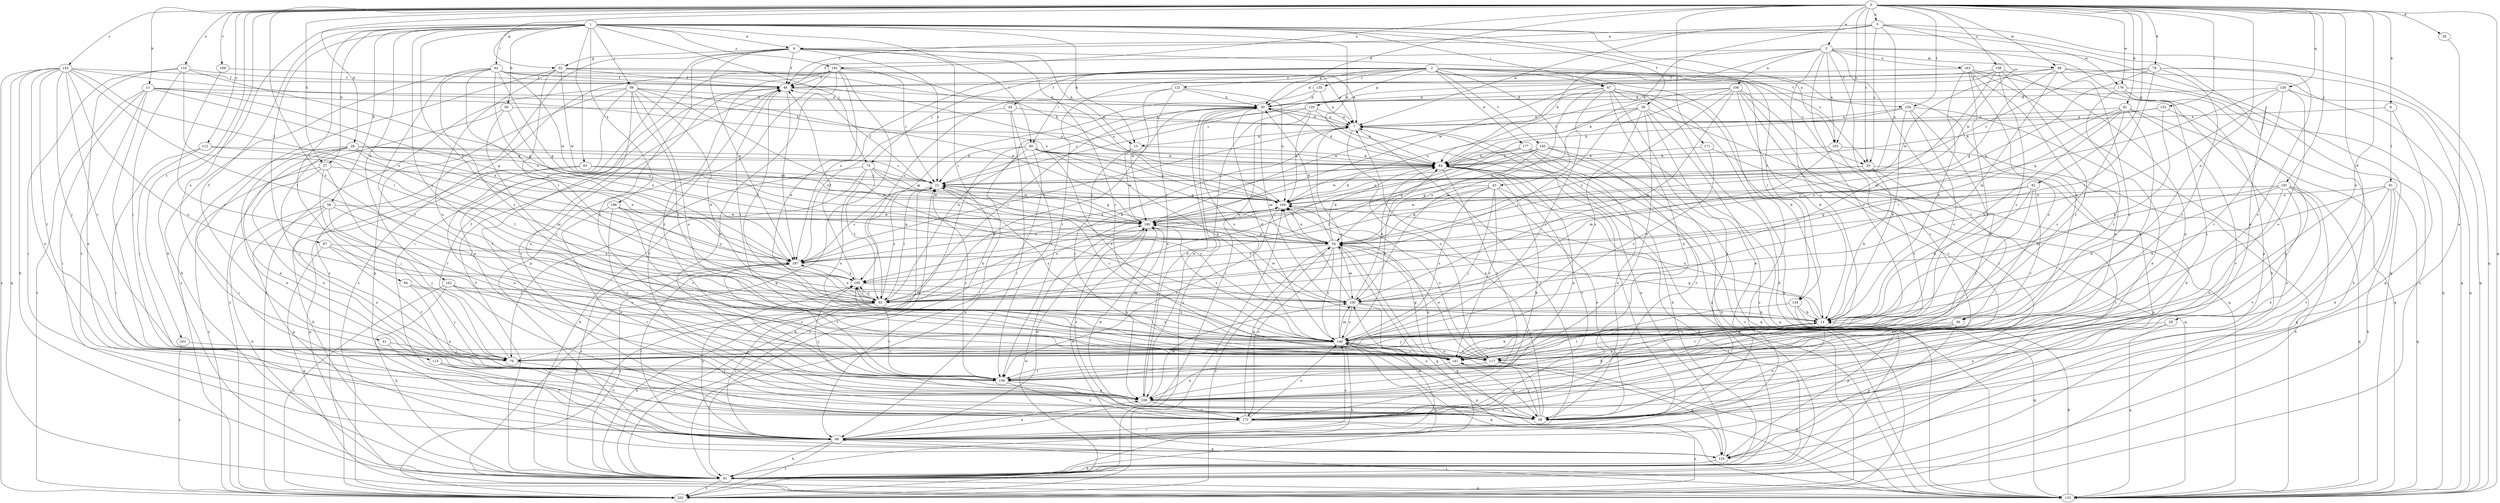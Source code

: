 strict digraph  {
0;
1;
2;
3;
5;
6;
7;
9;
11;
13;
14;
20;
22;
26;
28;
29;
30;
36;
38;
39;
41;
43;
44;
46;
52;
54;
57;
58;
60;
61;
62;
63;
64;
66;
67;
68;
75;
76;
78;
81;
82;
84;
87;
90;
91;
92;
96;
100;
103;
106;
108;
112;
113;
116;
117;
120;
121;
125;
130;
133;
134;
135;
140;
141;
143;
149;
152;
154;
156;
158;
162;
163;
164;
169;
171;
172;
176;
177;
180;
186;
187;
191;
192;
195;
201;
202;
0 -> 3  [label=a];
0 -> 5  [label=a];
0 -> 9  [label=b];
0 -> 11  [label=b];
0 -> 20  [label=c];
0 -> 26  [label=d];
0 -> 28  [label=d];
0 -> 29  [label=d];
0 -> 30  [label=d];
0 -> 36  [label=e];
0 -> 52  [label=g];
0 -> 57  [label=h];
0 -> 78  [label=k];
0 -> 81  [label=k];
0 -> 82  [label=k];
0 -> 96  [label=m];
0 -> 103  [label=n];
0 -> 112  [label=o];
0 -> 113  [label=o];
0 -> 116  [label=o];
0 -> 117  [label=o];
0 -> 130  [label=q];
0 -> 133  [label=q];
0 -> 143  [label=s];
0 -> 149  [label=s];
0 -> 152  [label=t];
0 -> 154  [label=t];
0 -> 158  [label=u];
0 -> 169  [label=v];
0 -> 171  [label=v];
0 -> 176  [label=w];
0 -> 191  [label=y];
0 -> 192  [label=y];
0 -> 201  [label=z];
1 -> 6  [label=a];
1 -> 13  [label=b];
1 -> 39  [label=f];
1 -> 41  [label=f];
1 -> 57  [label=h];
1 -> 58  [label=h];
1 -> 60  [label=h];
1 -> 61  [label=h];
1 -> 62  [label=i];
1 -> 63  [label=i];
1 -> 64  [label=i];
1 -> 66  [label=i];
1 -> 67  [label=i];
1 -> 75  [label=j];
1 -> 84  [label=k];
1 -> 87  [label=l];
1 -> 90  [label=l];
1 -> 103  [label=n];
1 -> 134  [label=r];
1 -> 149  [label=s];
1 -> 162  [label=u];
1 -> 176  [label=w];
1 -> 186  [label=x];
1 -> 192  [label=y];
1 -> 195  [label=y];
2 -> 20  [label=c];
2 -> 30  [label=d];
2 -> 36  [label=e];
2 -> 43  [label=f];
2 -> 44  [label=f];
2 -> 67  [label=i];
2 -> 68  [label=i];
2 -> 75  [label=j];
2 -> 90  [label=l];
2 -> 120  [label=p];
2 -> 121  [label=p];
2 -> 134  [label=r];
2 -> 135  [label=r];
2 -> 140  [label=r];
2 -> 154  [label=t];
2 -> 156  [label=t];
2 -> 177  [label=w];
2 -> 187  [label=x];
3 -> 46  [label=f];
3 -> 76  [label=j];
3 -> 84  [label=k];
3 -> 96  [label=m];
3 -> 103  [label=n];
3 -> 106  [label=n];
3 -> 125  [label=p];
3 -> 133  [label=q];
3 -> 149  [label=s];
3 -> 156  [label=t];
3 -> 163  [label=u];
3 -> 172  [label=v];
3 -> 180  [label=w];
5 -> 6  [label=a];
5 -> 7  [label=a];
5 -> 20  [label=c];
5 -> 38  [label=e];
5 -> 46  [label=f];
5 -> 84  [label=k];
5 -> 133  [label=q];
5 -> 164  [label=u];
5 -> 180  [label=w];
6 -> 13  [label=b];
6 -> 20  [label=c];
6 -> 22  [label=c];
6 -> 46  [label=f];
6 -> 52  [label=g];
6 -> 61  [label=h];
6 -> 68  [label=i];
6 -> 141  [label=r];
6 -> 156  [label=t];
6 -> 187  [label=x];
6 -> 202  [label=z];
7 -> 13  [label=b];
7 -> 30  [label=d];
7 -> 61  [label=h];
7 -> 68  [label=i];
7 -> 117  [label=o];
7 -> 187  [label=x];
9 -> 7  [label=a];
9 -> 91  [label=l];
9 -> 125  [label=p];
11 -> 30  [label=d];
11 -> 54  [label=g];
11 -> 68  [label=i];
11 -> 76  [label=j];
11 -> 164  [label=u];
11 -> 172  [label=v];
11 -> 187  [label=x];
11 -> 202  [label=z];
13 -> 84  [label=k];
13 -> 141  [label=r];
13 -> 180  [label=w];
14 -> 22  [label=c];
14 -> 38  [label=e];
14 -> 54  [label=g];
14 -> 76  [label=j];
14 -> 149  [label=s];
14 -> 164  [label=u];
20 -> 14  [label=b];
20 -> 22  [label=c];
20 -> 68  [label=i];
20 -> 125  [label=p];
20 -> 164  [label=u];
22 -> 46  [label=f];
22 -> 61  [label=h];
22 -> 92  [label=l];
22 -> 149  [label=s];
22 -> 164  [label=u];
26 -> 38  [label=e];
28 -> 22  [label=c];
28 -> 38  [label=e];
28 -> 68  [label=i];
28 -> 76  [label=j];
28 -> 84  [label=k];
28 -> 100  [label=m];
28 -> 108  [label=n];
28 -> 164  [label=u];
28 -> 187  [label=x];
29 -> 108  [label=n];
29 -> 133  [label=q];
29 -> 149  [label=s];
30 -> 7  [label=a];
30 -> 92  [label=l];
30 -> 100  [label=m];
30 -> 108  [label=n];
30 -> 149  [label=s];
36 -> 125  [label=p];
36 -> 141  [label=r];
36 -> 149  [label=s];
36 -> 156  [label=t];
38 -> 7  [label=a];
38 -> 46  [label=f];
38 -> 141  [label=r];
38 -> 164  [label=u];
38 -> 180  [label=w];
39 -> 7  [label=a];
39 -> 38  [label=e];
39 -> 92  [label=l];
39 -> 117  [label=o];
39 -> 133  [label=q];
39 -> 149  [label=s];
39 -> 164  [label=u];
39 -> 202  [label=z];
41 -> 68  [label=i];
41 -> 76  [label=j];
43 -> 38  [label=e];
43 -> 54  [label=g];
43 -> 61  [label=h];
43 -> 76  [label=j];
43 -> 141  [label=r];
43 -> 149  [label=s];
43 -> 164  [label=u];
43 -> 180  [label=w];
44 -> 7  [label=a];
44 -> 68  [label=i];
44 -> 156  [label=t];
44 -> 187  [label=x];
46 -> 30  [label=d];
46 -> 149  [label=s];
46 -> 172  [label=v];
46 -> 187  [label=x];
52 -> 7  [label=a];
52 -> 46  [label=f];
52 -> 84  [label=k];
52 -> 92  [label=l];
52 -> 117  [label=o];
52 -> 180  [label=w];
52 -> 202  [label=z];
54 -> 30  [label=d];
54 -> 84  [label=k];
54 -> 100  [label=m];
54 -> 117  [label=o];
54 -> 133  [label=q];
54 -> 149  [label=s];
54 -> 164  [label=u];
54 -> 172  [label=v];
54 -> 187  [label=x];
54 -> 202  [label=z];
57 -> 22  [label=c];
57 -> 76  [label=j];
57 -> 108  [label=n];
57 -> 141  [label=r];
57 -> 202  [label=z];
58 -> 61  [label=h];
58 -> 76  [label=j];
58 -> 92  [label=l];
58 -> 108  [label=n];
58 -> 125  [label=p];
58 -> 180  [label=w];
60 -> 7  [label=a];
60 -> 141  [label=r];
60 -> 187  [label=x];
60 -> 202  [label=z];
61 -> 7  [label=a];
61 -> 22  [label=c];
61 -> 46  [label=f];
61 -> 54  [label=g];
61 -> 133  [label=q];
61 -> 149  [label=s];
61 -> 187  [label=x];
61 -> 202  [label=z];
62 -> 7  [label=a];
62 -> 46  [label=f];
62 -> 54  [label=g];
62 -> 61  [label=h];
62 -> 141  [label=r];
62 -> 149  [label=s];
62 -> 164  [label=u];
62 -> 180  [label=w];
62 -> 187  [label=x];
62 -> 195  [label=y];
63 -> 22  [label=c];
63 -> 61  [label=h];
63 -> 108  [label=n];
63 -> 133  [label=q];
63 -> 164  [label=u];
63 -> 180  [label=w];
64 -> 76  [label=j];
64 -> 92  [label=l];
64 -> 108  [label=n];
66 -> 14  [label=b];
66 -> 30  [label=d];
66 -> 38  [label=e];
66 -> 100  [label=m];
66 -> 108  [label=n];
66 -> 117  [label=o];
66 -> 125  [label=p];
66 -> 149  [label=s];
66 -> 180  [label=w];
66 -> 202  [label=z];
67 -> 14  [label=b];
67 -> 30  [label=d];
67 -> 38  [label=e];
67 -> 61  [label=h];
67 -> 76  [label=j];
67 -> 100  [label=m];
67 -> 108  [label=n];
67 -> 133  [label=q];
67 -> 180  [label=w];
68 -> 61  [label=h];
68 -> 100  [label=m];
68 -> 108  [label=n];
68 -> 125  [label=p];
68 -> 149  [label=s];
68 -> 180  [label=w];
68 -> 195  [label=y];
68 -> 202  [label=z];
75 -> 22  [label=c];
75 -> 54  [label=g];
75 -> 61  [label=h];
75 -> 76  [label=j];
75 -> 92  [label=l];
75 -> 117  [label=o];
75 -> 180  [label=w];
76 -> 30  [label=d];
76 -> 46  [label=f];
76 -> 172  [label=v];
78 -> 22  [label=c];
78 -> 46  [label=f];
78 -> 54  [label=g];
78 -> 92  [label=l];
78 -> 117  [label=o];
78 -> 133  [label=q];
78 -> 141  [label=r];
81 -> 7  [label=a];
81 -> 14  [label=b];
81 -> 92  [label=l];
81 -> 117  [label=o];
81 -> 133  [label=q];
81 -> 149  [label=s];
81 -> 172  [label=v];
81 -> 195  [label=y];
82 -> 14  [label=b];
82 -> 54  [label=g];
82 -> 76  [label=j];
82 -> 141  [label=r];
82 -> 164  [label=u];
84 -> 22  [label=c];
84 -> 30  [label=d];
84 -> 68  [label=i];
84 -> 108  [label=n];
84 -> 133  [label=q];
84 -> 156  [label=t];
84 -> 172  [label=v];
84 -> 187  [label=x];
87 -> 117  [label=o];
87 -> 133  [label=q];
87 -> 156  [label=t];
87 -> 187  [label=x];
90 -> 14  [label=b];
90 -> 22  [label=c];
90 -> 54  [label=g];
90 -> 61  [label=h];
90 -> 68  [label=i];
90 -> 84  [label=k];
90 -> 149  [label=s];
90 -> 164  [label=u];
90 -> 202  [label=z];
91 -> 14  [label=b];
91 -> 38  [label=e];
91 -> 61  [label=h];
91 -> 133  [label=q];
91 -> 164  [label=u];
91 -> 172  [label=v];
92 -> 7  [label=a];
92 -> 22  [label=c];
92 -> 30  [label=d];
92 -> 46  [label=f];
92 -> 61  [label=h];
92 -> 68  [label=i];
92 -> 156  [label=t];
92 -> 164  [label=u];
92 -> 187  [label=x];
92 -> 195  [label=y];
96 -> 46  [label=f];
96 -> 54  [label=g];
96 -> 100  [label=m];
96 -> 117  [label=o];
96 -> 133  [label=q];
96 -> 180  [label=w];
96 -> 202  [label=z];
100 -> 14  [label=b];
100 -> 38  [label=e];
100 -> 84  [label=k];
100 -> 149  [label=s];
100 -> 164  [label=u];
100 -> 180  [label=w];
103 -> 84  [label=k];
103 -> 100  [label=m];
103 -> 133  [label=q];
103 -> 141  [label=r];
106 -> 14  [label=b];
106 -> 30  [label=d];
106 -> 61  [label=h];
106 -> 68  [label=i];
106 -> 84  [label=k];
106 -> 100  [label=m];
106 -> 172  [label=v];
106 -> 187  [label=x];
106 -> 195  [label=y];
108 -> 14  [label=b];
108 -> 30  [label=d];
108 -> 38  [label=e];
108 -> 100  [label=m];
108 -> 172  [label=v];
108 -> 195  [label=y];
112 -> 68  [label=i];
112 -> 76  [label=j];
112 -> 84  [label=k];
112 -> 92  [label=l];
113 -> 68  [label=i];
113 -> 156  [label=t];
113 -> 172  [label=v];
116 -> 38  [label=e];
116 -> 46  [label=f];
116 -> 54  [label=g];
116 -> 68  [label=i];
116 -> 76  [label=j];
116 -> 92  [label=l];
117 -> 125  [label=p];
117 -> 133  [label=q];
117 -> 149  [label=s];
117 -> 156  [label=t];
117 -> 164  [label=u];
117 -> 195  [label=y];
120 -> 7  [label=a];
120 -> 22  [label=c];
120 -> 68  [label=i];
120 -> 84  [label=k];
120 -> 164  [label=u];
120 -> 202  [label=z];
121 -> 30  [label=d];
121 -> 92  [label=l];
121 -> 108  [label=n];
121 -> 164  [label=u];
121 -> 180  [label=w];
125 -> 7  [label=a];
125 -> 61  [label=h];
125 -> 180  [label=w];
130 -> 30  [label=d];
130 -> 54  [label=g];
130 -> 92  [label=l];
130 -> 117  [label=o];
130 -> 133  [label=q];
130 -> 141  [label=r];
133 -> 14  [label=b];
133 -> 68  [label=i];
134 -> 14  [label=b];
134 -> 125  [label=p];
134 -> 133  [label=q];
134 -> 156  [label=t];
135 -> 7  [label=a];
135 -> 30  [label=d];
135 -> 195  [label=y];
140 -> 54  [label=g];
140 -> 61  [label=h];
140 -> 84  [label=k];
140 -> 92  [label=l];
140 -> 133  [label=q];
140 -> 172  [label=v];
140 -> 180  [label=w];
141 -> 14  [label=b];
141 -> 38  [label=e];
141 -> 54  [label=g];
141 -> 108  [label=n];
143 -> 38  [label=e];
143 -> 46  [label=f];
143 -> 61  [label=h];
143 -> 76  [label=j];
143 -> 84  [label=k];
143 -> 92  [label=l];
143 -> 117  [label=o];
143 -> 133  [label=q];
143 -> 141  [label=r];
143 -> 156  [label=t];
143 -> 187  [label=x];
143 -> 202  [label=z];
149 -> 7  [label=a];
149 -> 22  [label=c];
149 -> 30  [label=d];
149 -> 61  [label=h];
149 -> 76  [label=j];
149 -> 84  [label=k];
149 -> 100  [label=m];
149 -> 117  [label=o];
149 -> 125  [label=p];
149 -> 133  [label=q];
149 -> 141  [label=r];
149 -> 195  [label=y];
152 -> 7  [label=a];
152 -> 14  [label=b];
152 -> 84  [label=k];
152 -> 108  [label=n];
154 -> 7  [label=a];
154 -> 14  [label=b];
154 -> 38  [label=e];
154 -> 84  [label=k];
154 -> 117  [label=o];
154 -> 149  [label=s];
156 -> 14  [label=b];
156 -> 22  [label=c];
156 -> 108  [label=n];
156 -> 172  [label=v];
158 -> 22  [label=c];
158 -> 46  [label=f];
158 -> 100  [label=m];
158 -> 108  [label=n];
158 -> 141  [label=r];
158 -> 149  [label=s];
162 -> 61  [label=h];
162 -> 100  [label=m];
162 -> 141  [label=r];
162 -> 172  [label=v];
162 -> 202  [label=z];
163 -> 14  [label=b];
163 -> 46  [label=f];
163 -> 61  [label=h];
163 -> 108  [label=n];
163 -> 117  [label=o];
163 -> 141  [label=r];
163 -> 202  [label=z];
164 -> 22  [label=c];
164 -> 84  [label=k];
164 -> 156  [label=t];
164 -> 180  [label=w];
169 -> 46  [label=f];
169 -> 149  [label=s];
171 -> 84  [label=k];
171 -> 133  [label=q];
171 -> 149  [label=s];
172 -> 54  [label=g];
172 -> 68  [label=i];
172 -> 84  [label=k];
172 -> 149  [label=s];
172 -> 202  [label=z];
176 -> 30  [label=d];
176 -> 61  [label=h];
176 -> 133  [label=q];
176 -> 141  [label=r];
176 -> 156  [label=t];
177 -> 38  [label=e];
177 -> 54  [label=g];
177 -> 84  [label=k];
177 -> 133  [label=q];
177 -> 195  [label=y];
177 -> 202  [label=z];
180 -> 54  [label=g];
180 -> 108  [label=n];
180 -> 149  [label=s];
180 -> 172  [label=v];
186 -> 38  [label=e];
186 -> 54  [label=g];
186 -> 141  [label=r];
186 -> 156  [label=t];
186 -> 180  [label=w];
186 -> 195  [label=y];
187 -> 22  [label=c];
187 -> 61  [label=h];
187 -> 68  [label=i];
187 -> 156  [label=t];
187 -> 164  [label=u];
187 -> 195  [label=y];
191 -> 14  [label=b];
191 -> 38  [label=e];
191 -> 61  [label=h];
191 -> 100  [label=m];
191 -> 108  [label=n];
191 -> 133  [label=q];
191 -> 164  [label=u];
191 -> 172  [label=v];
192 -> 14  [label=b];
192 -> 22  [label=c];
192 -> 46  [label=f];
192 -> 108  [label=n];
192 -> 125  [label=p];
192 -> 133  [label=q];
192 -> 156  [label=t];
192 -> 164  [label=u];
192 -> 172  [label=v];
192 -> 202  [label=z];
195 -> 46  [label=f];
195 -> 92  [label=l];
195 -> 100  [label=m];
201 -> 141  [label=r];
201 -> 202  [label=z];
202 -> 164  [label=u];
202 -> 180  [label=w];
}
